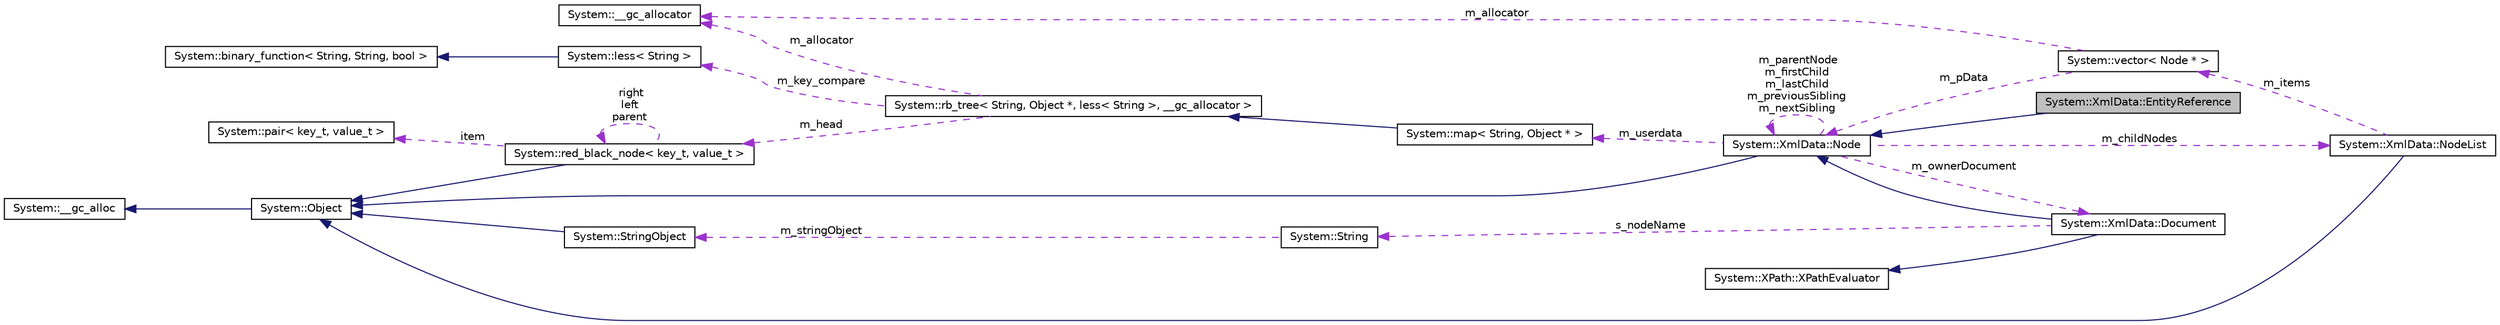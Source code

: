 digraph G
{
  edge [fontname="Helvetica",fontsize="10",labelfontname="Helvetica",labelfontsize="10"];
  node [fontname="Helvetica",fontsize="10",shape=record];
  rankdir="LR";
  Node1 [label="System::XmlData::EntityReference",height=0.2,width=0.4,color="black", fillcolor="grey75", style="filled" fontcolor="black"];
  Node2 -> Node1 [dir="back",color="midnightblue",fontsize="10",style="solid",fontname="Helvetica"];
  Node2 [label="System::XmlData::Node",height=0.2,width=0.4,color="black", fillcolor="white", style="filled",URL="$class_system_1_1_xml_data_1_1_node.html"];
  Node3 -> Node2 [dir="back",color="midnightblue",fontsize="10",style="solid",fontname="Helvetica"];
  Node3 [label="System::Object",height=0.2,width=0.4,color="black", fillcolor="white", style="filled",URL="$class_system_1_1_object.html"];
  Node4 -> Node3 [dir="back",color="midnightblue",fontsize="10",style="solid",fontname="Helvetica"];
  Node4 [label="System::__gc_alloc",height=0.2,width=0.4,color="black", fillcolor="white", style="filled",URL="$class_system_1_1____gc__alloc.html"];
  Node5 -> Node2 [dir="back",color="darkorchid3",fontsize="10",style="dashed",label=" m_childNodes" ,fontname="Helvetica"];
  Node5 [label="System::XmlData::NodeList",height=0.2,width=0.4,color="black", fillcolor="white", style="filled",URL="$class_system_1_1_xml_data_1_1_node_list.html"];
  Node3 -> Node5 [dir="back",color="midnightblue",fontsize="10",style="solid",fontname="Helvetica"];
  Node6 -> Node5 [dir="back",color="darkorchid3",fontsize="10",style="dashed",label=" m_items" ,fontname="Helvetica"];
  Node6 [label="System::vector\< Node * \>",height=0.2,width=0.4,color="black", fillcolor="white", style="filled",URL="$class_system_1_1vector.html"];
  Node2 -> Node6 [dir="back",color="darkorchid3",fontsize="10",style="dashed",label=" m_pData" ,fontname="Helvetica"];
  Node7 -> Node6 [dir="back",color="darkorchid3",fontsize="10",style="dashed",label=" m_allocator" ,fontname="Helvetica"];
  Node7 [label="System::__gc_allocator",height=0.2,width=0.4,color="black", fillcolor="white", style="filled",URL="$class_system_1_1____gc__allocator.html"];
  Node8 -> Node2 [dir="back",color="darkorchid3",fontsize="10",style="dashed",label=" m_userdata" ,fontname="Helvetica"];
  Node8 [label="System::map\< String, Object * \>",height=0.2,width=0.4,color="black", fillcolor="white", style="filled",URL="$class_system_1_1map.html"];
  Node9 -> Node8 [dir="back",color="midnightblue",fontsize="10",style="solid",fontname="Helvetica"];
  Node9 [label="System::rb_tree\< String, Object *, less\< String \>, __gc_allocator \>",height=0.2,width=0.4,color="black", fillcolor="white", style="filled",URL="$class_system_1_1rb__tree.html"];
  Node7 -> Node9 [dir="back",color="darkorchid3",fontsize="10",style="dashed",label=" m_allocator" ,fontname="Helvetica"];
  Node10 -> Node9 [dir="back",color="darkorchid3",fontsize="10",style="dashed",label=" m_key_compare" ,fontname="Helvetica"];
  Node10 [label="System::less\< String \>",height=0.2,width=0.4,color="black", fillcolor="white", style="filled",URL="$class_system_1_1less_3_01_string_01_4.html"];
  Node11 -> Node10 [dir="back",color="midnightblue",fontsize="10",style="solid",fontname="Helvetica"];
  Node11 [label="System::binary_function\< String, String, bool \>",height=0.2,width=0.4,color="black", fillcolor="white", style="filled",URL="$class_system_1_1binary__function.html"];
  Node12 -> Node9 [dir="back",color="darkorchid3",fontsize="10",style="dashed",label=" m_head" ,fontname="Helvetica"];
  Node12 [label="System::red_black_node\< key_t, value_t \>",height=0.2,width=0.4,color="black", fillcolor="white", style="filled",URL="$class_system_1_1red__black__node.html"];
  Node3 -> Node12 [dir="back",color="midnightblue",fontsize="10",style="solid",fontname="Helvetica"];
  Node12 -> Node12 [dir="back",color="darkorchid3",fontsize="10",style="dashed",label=" right\nleft\nparent" ,fontname="Helvetica"];
  Node13 -> Node12 [dir="back",color="darkorchid3",fontsize="10",style="dashed",label=" item" ,fontname="Helvetica"];
  Node13 [label="System::pair\< key_t, value_t \>",height=0.2,width=0.4,color="black", fillcolor="white", style="filled",URL="$class_system_1_1pair.html"];
  Node2 -> Node2 [dir="back",color="darkorchid3",fontsize="10",style="dashed",label=" m_parentNode\nm_firstChild\nm_lastChild\nm_previousSibling\nm_nextSibling" ,fontname="Helvetica"];
  Node14 -> Node2 [dir="back",color="darkorchid3",fontsize="10",style="dashed",label=" m_ownerDocument" ,fontname="Helvetica"];
  Node14 [label="System::XmlData::Document",height=0.2,width=0.4,color="black", fillcolor="white", style="filled",URL="$class_system_1_1_xml_data_1_1_document.html"];
  Node2 -> Node14 [dir="back",color="midnightblue",fontsize="10",style="solid",fontname="Helvetica"];
  Node15 -> Node14 [dir="back",color="midnightblue",fontsize="10",style="solid",fontname="Helvetica"];
  Node15 [label="System::XPath::XPathEvaluator",height=0.2,width=0.4,color="black", fillcolor="white", style="filled",URL="$class_system_1_1_x_path_1_1_x_path_evaluator.html"];
  Node16 -> Node14 [dir="back",color="darkorchid3",fontsize="10",style="dashed",label=" s_nodeName" ,fontname="Helvetica"];
  Node16 [label="System::String",height=0.2,width=0.4,color="black", fillcolor="white", style="filled",URL="$class_system_1_1_string.html"];
  Node17 -> Node16 [dir="back",color="darkorchid3",fontsize="10",style="dashed",label=" m_stringObject" ,fontname="Helvetica"];
  Node17 [label="System::StringObject",height=0.2,width=0.4,color="black", fillcolor="white", style="filled",URL="$class_system_1_1_string_object.html"];
  Node3 -> Node17 [dir="back",color="midnightblue",fontsize="10",style="solid",fontname="Helvetica"];
}
